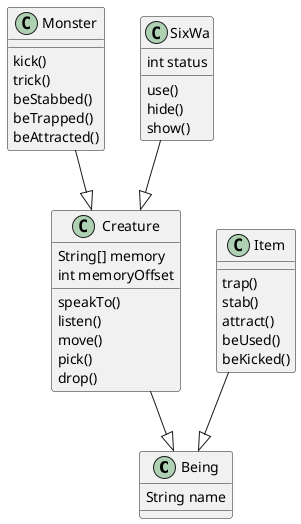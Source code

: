 @startuml 191220159

class Being {
    String name
}

class Creature {
    String[] memory
    int memoryOffset
    speakTo()
    listen()
    move()
    pick()
    drop()
}

class Item{
    trap()
    stab()
    attract()
    beUsed()
    beKicked()
}

class Monster{
    kick()
    trick()
    beStabbed()
    beTrapped()
    beAttracted()
}

class SixWa{
    int status
    use()
    hide()
    show()
}

Creature --|> Being

SixWa --|> Creature

Monster --|> Creature

Item --|> Being

@enduml